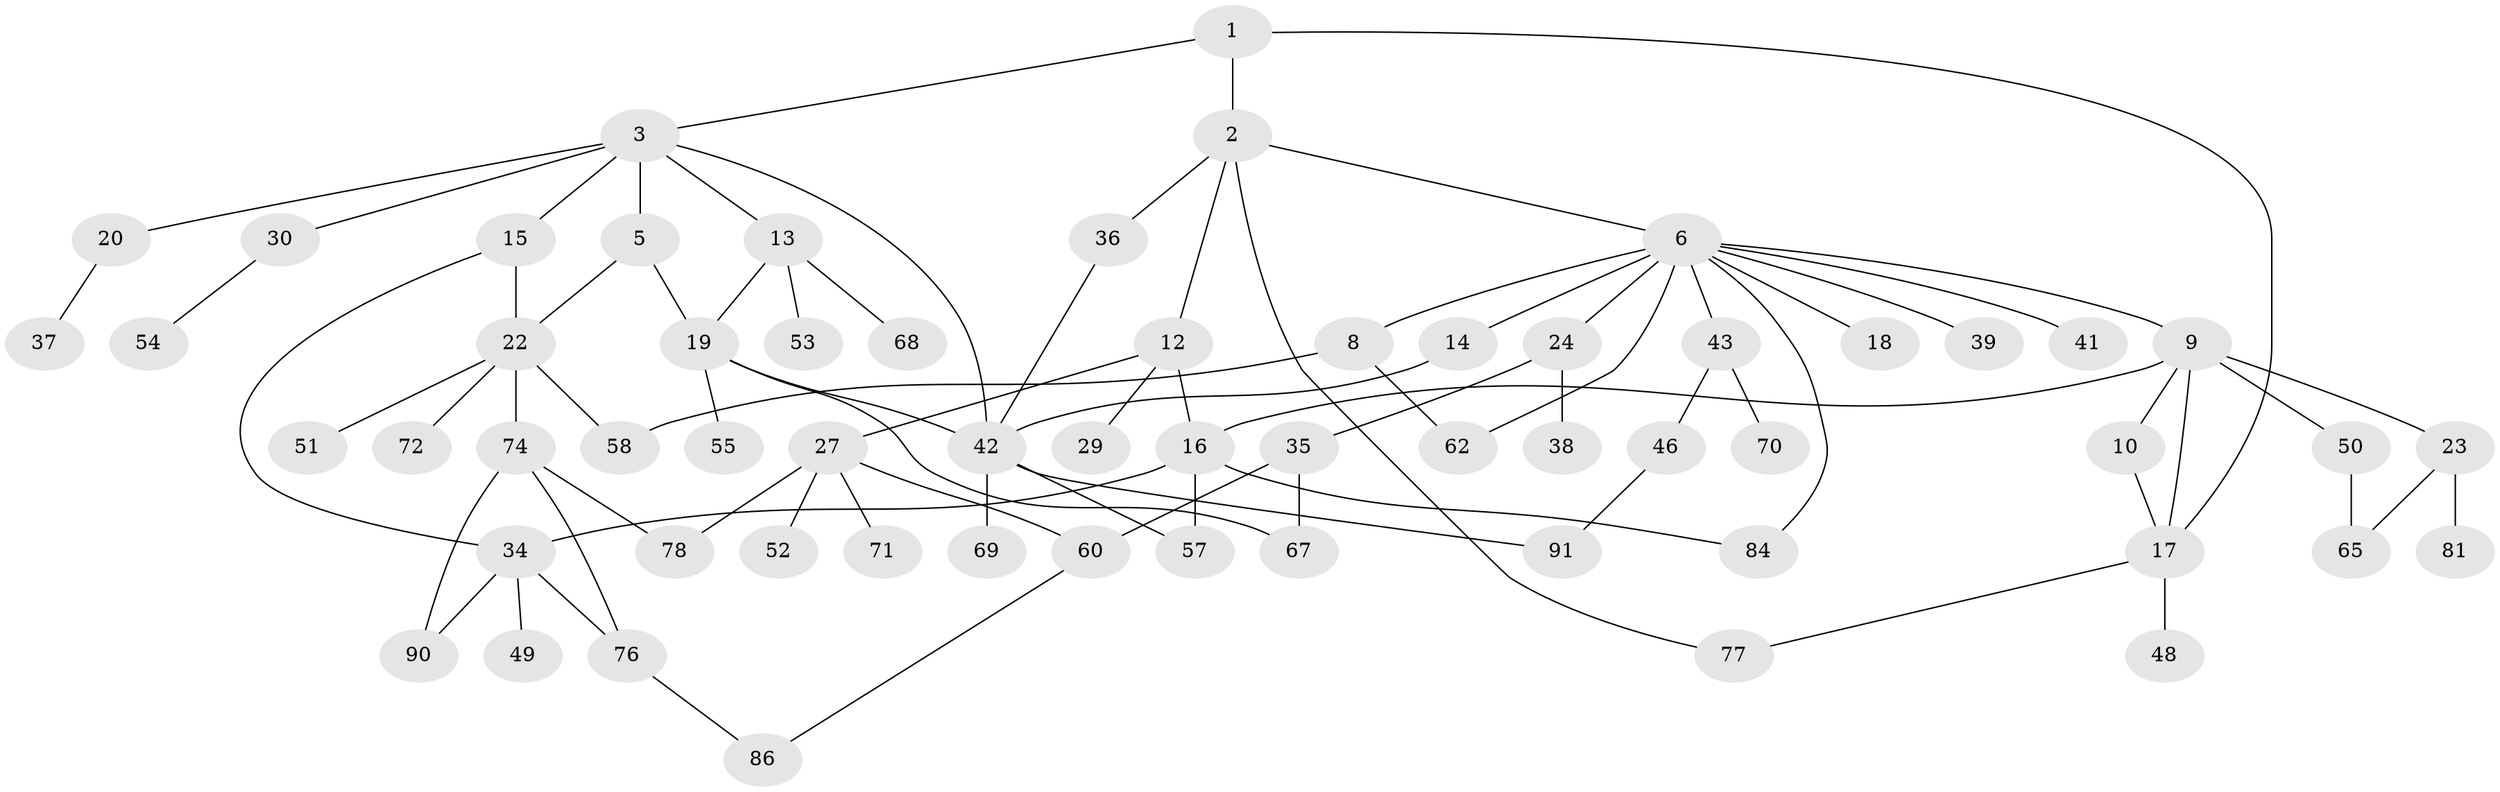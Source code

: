 // original degree distribution, {3: 0.16483516483516483, 6: 0.04395604395604396, 9: 0.01098901098901099, 2: 0.3516483516483517, 5: 0.06593406593406594, 4: 0.07692307692307693, 1: 0.2857142857142857}
// Generated by graph-tools (version 1.1) at 2025/10/02/27/25 16:10:56]
// undirected, 61 vertices, 82 edges
graph export_dot {
graph [start="1"]
  node [color=gray90,style=filled];
  1 [super="+7"];
  2 [super="+31"];
  3 [super="+4"];
  5;
  6 [super="+32"];
  8 [super="+11"];
  9 [super="+56"];
  10;
  12 [super="+28"];
  13 [super="+40"];
  14 [super="+26"];
  15 [super="+25"];
  16 [super="+45"];
  17 [super="+21"];
  18;
  19 [super="+44"];
  20;
  22 [super="+64"];
  23 [super="+33"];
  24;
  27 [super="+66"];
  29;
  30;
  34 [super="+87"];
  35 [super="+61"];
  36;
  37;
  38;
  39 [super="+47"];
  41;
  42 [super="+63"];
  43 [super="+59"];
  46;
  48;
  49 [super="+80"];
  50;
  51;
  52;
  53;
  54;
  55;
  57;
  58;
  60 [super="+85"];
  62 [super="+73"];
  65 [super="+89"];
  67 [super="+88"];
  68;
  69;
  70;
  71;
  72 [super="+82"];
  74 [super="+75"];
  76 [super="+83"];
  77 [super="+79"];
  78;
  81;
  84;
  86;
  90;
  91;
  1 -- 2;
  1 -- 3;
  1 -- 17;
  2 -- 6;
  2 -- 12;
  2 -- 36;
  2 -- 77;
  3 -- 20;
  3 -- 5;
  3 -- 13;
  3 -- 30;
  3 -- 15;
  3 -- 42;
  5 -- 19;
  5 -- 22;
  6 -- 8;
  6 -- 9;
  6 -- 14 [weight=2];
  6 -- 18;
  6 -- 24;
  6 -- 43;
  6 -- 84;
  6 -- 39;
  6 -- 41;
  6 -- 62;
  8 -- 58;
  8 -- 62;
  9 -- 10;
  9 -- 16;
  9 -- 23;
  9 -- 50;
  9 -- 17;
  10 -- 17;
  12 -- 27;
  12 -- 29;
  12 -- 16;
  13 -- 19;
  13 -- 53;
  13 -- 68;
  14 -- 42;
  15 -- 22;
  15 -- 34;
  16 -- 57;
  16 -- 34;
  16 -- 84;
  17 -- 77;
  17 -- 48;
  19 -- 55;
  19 -- 42;
  19 -- 67;
  20 -- 37;
  22 -- 51;
  22 -- 58;
  22 -- 72;
  22 -- 74;
  23 -- 65;
  23 -- 81;
  24 -- 35;
  24 -- 38;
  27 -- 52;
  27 -- 71;
  27 -- 78;
  27 -- 60;
  30 -- 54;
  34 -- 49;
  34 -- 90;
  34 -- 76;
  35 -- 60;
  35 -- 67;
  36 -- 42;
  42 -- 69;
  42 -- 91;
  42 -- 57;
  43 -- 46;
  43 -- 70;
  46 -- 91;
  50 -- 65;
  60 -- 86;
  74 -- 90;
  74 -- 76;
  74 -- 78;
  76 -- 86;
}
